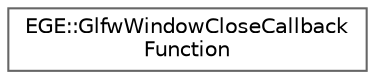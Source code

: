 digraph "Graphical Class Hierarchy"
{
 // LATEX_PDF_SIZE
  bgcolor="transparent";
  edge [fontname=Helvetica,fontsize=10,labelfontname=Helvetica,labelfontsize=10];
  node [fontname=Helvetica,fontsize=10,shape=box,height=0.2,width=0.4];
  rankdir="LR";
  Node0 [id="Node000000",label="EGE::GlfwWindowCloseCallback\lFunction",height=0.2,width=0.4,color="grey40", fillcolor="white", style="filled",URL="$classEGE_1_1GlfwWindowCloseCallbackFunction.html",tooltip="A class that represents a callback function for the GLFW window close event."];
}
